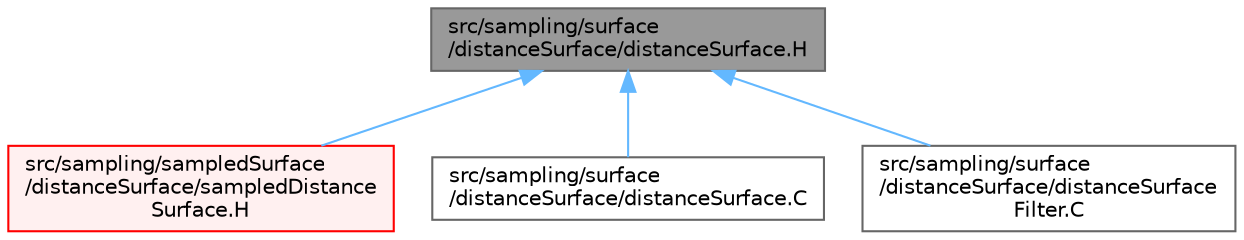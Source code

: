 digraph "src/sampling/surface/distanceSurface/distanceSurface.H"
{
 // LATEX_PDF_SIZE
  bgcolor="transparent";
  edge [fontname=Helvetica,fontsize=10,labelfontname=Helvetica,labelfontsize=10];
  node [fontname=Helvetica,fontsize=10,shape=box,height=0.2,width=0.4];
  Node1 [id="Node000001",label="src/sampling/surface\l/distanceSurface/distanceSurface.H",height=0.2,width=0.4,color="gray40", fillcolor="grey60", style="filled", fontcolor="black",tooltip=" "];
  Node1 -> Node2 [id="edge1_Node000001_Node000002",dir="back",color="steelblue1",style="solid",tooltip=" "];
  Node2 [id="Node000002",label="src/sampling/sampledSurface\l/distanceSurface/sampledDistance\lSurface.H",height=0.2,width=0.4,color="red", fillcolor="#FFF0F0", style="filled",URL="$sampledDistanceSurface_8H.html",tooltip=" "];
  Node1 -> Node5 [id="edge2_Node000001_Node000005",dir="back",color="steelblue1",style="solid",tooltip=" "];
  Node5 [id="Node000005",label="src/sampling/surface\l/distanceSurface/distanceSurface.C",height=0.2,width=0.4,color="grey40", fillcolor="white", style="filled",URL="$distanceSurface_8C.html",tooltip=" "];
  Node1 -> Node6 [id="edge3_Node000001_Node000006",dir="back",color="steelblue1",style="solid",tooltip=" "];
  Node6 [id="Node000006",label="src/sampling/surface\l/distanceSurface/distanceSurface\lFilter.C",height=0.2,width=0.4,color="grey40", fillcolor="white", style="filled",URL="$distanceSurfaceFilter_8C.html",tooltip=" "];
}
